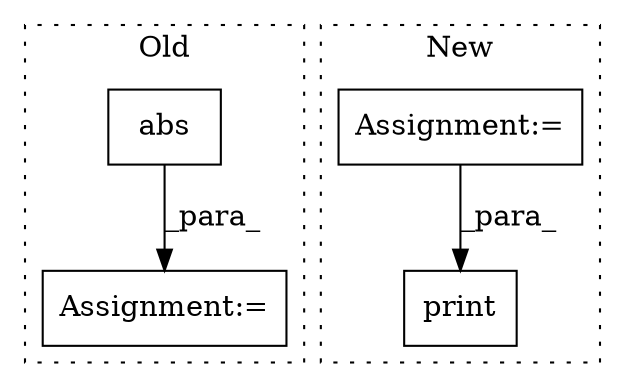 digraph G {
subgraph cluster0 {
1 [label="abs" a="32" s="2297,2313" l="4,1" shape="box"];
4 [label="Assignment:=" a="7" s="2296" l="1" shape="box"];
label = "Old";
style="dotted";
}
subgraph cluster1 {
2 [label="print" a="32" s="2194,2209" l="6,1" shape="box"];
3 [label="Assignment:=" a="7" s="1875" l="1" shape="box"];
label = "New";
style="dotted";
}
1 -> 4 [label="_para_"];
3 -> 2 [label="_para_"];
}